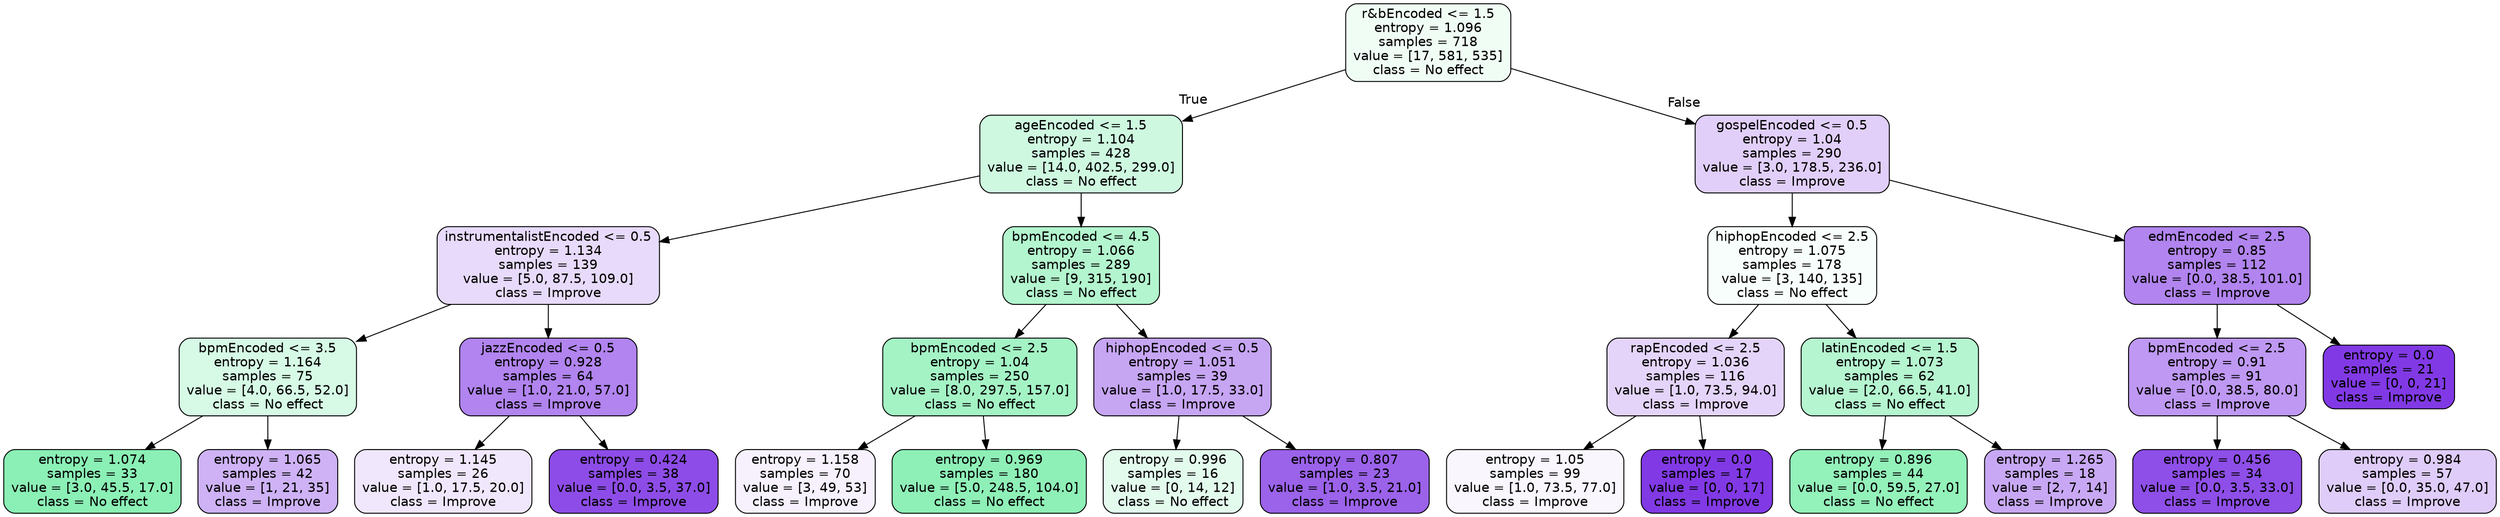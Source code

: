 digraph Tree {
node [shape=box, style="filled, rounded", color="black", fontname="helvetica"] ;
edge [fontname="helvetica"] ;
0 [label="r&bEncoded <= 1.5\nentropy = 1.096\nsamples = 718\nvalue = [17, 581, 535]\nclass = No effect", fillcolor="#f0fdf5"] ;
1 [label="ageEncoded <= 1.5\nentropy = 1.104\nsamples = 428\nvalue = [14.0, 402.5, 299.0]\nclass = No effect", fillcolor="#cef9e0"] ;
0 -> 1 [labeldistance=2.5, labelangle=45, headlabel="True"] ;
2 [label="instrumentalistEncoded <= 0.5\nentropy = 1.134\nsamples = 139\nvalue = [5.0, 87.5, 109.0]\nclass = Improve", fillcolor="#e7dafa"] ;
1 -> 2 ;
3 [label="bpmEncoded <= 3.5\nentropy = 1.164\nsamples = 75\nvalue = [4.0, 66.5, 52.0]\nclass = No effect", fillcolor="#d6fae5"] ;
2 -> 3 ;
4 [label="entropy = 1.074\nsamples = 33\nvalue = [3.0, 45.5, 17.0]\nclass = No effect", fillcolor="#8bf0b5"] ;
3 -> 4 ;
5 [label="entropy = 1.065\nsamples = 42\nvalue = [1, 21, 35]\nclass = Improve", fillcolor="#ceb2f5"] ;
3 -> 5 ;
6 [label="jazzEncoded <= 0.5\nentropy = 0.928\nsamples = 64\nvalue = [1.0, 21.0, 57.0]\nclass = Improve", fillcolor="#b184ef"] ;
2 -> 6 ;
7 [label="entropy = 1.145\nsamples = 26\nvalue = [1.0, 17.5, 20.0]\nclass = Improve", fillcolor="#f0e7fc"] ;
6 -> 7 ;
8 [label="entropy = 0.424\nsamples = 38\nvalue = [0.0, 3.5, 37.0]\nclass = Improve", fillcolor="#8d4ce7"] ;
6 -> 8 ;
9 [label="bpmEncoded <= 4.5\nentropy = 1.066\nsamples = 289\nvalue = [9, 315, 190]\nclass = No effect", fillcolor="#b3f5ce"] ;
1 -> 9 ;
10 [label="bpmEncoded <= 2.5\nentropy = 1.04\nsamples = 250\nvalue = [8.0, 297.5, 157.0]\nclass = No effect", fillcolor="#a4f3c5"] ;
9 -> 10 ;
11 [label="entropy = 1.158\nsamples = 70\nvalue = [3, 49, 53]\nclass = Improve", fillcolor="#f6f1fd"] ;
10 -> 11 ;
12 [label="entropy = 0.969\nsamples = 180\nvalue = [5.0, 248.5, 104.0]\nclass = No effect", fillcolor="#8ef0b7"] ;
10 -> 12 ;
13 [label="hiphopEncoded <= 0.5\nentropy = 1.051\nsamples = 39\nvalue = [1.0, 17.5, 33.0]\nclass = Improve", fillcolor="#c6a5f3"] ;
9 -> 13 ;
14 [label="entropy = 0.996\nsamples = 16\nvalue = [0, 14, 12]\nclass = No effect", fillcolor="#e3fbed"] ;
13 -> 14 ;
15 [label="entropy = 0.807\nsamples = 23\nvalue = [1.0, 3.5, 21.0]\nclass = Improve", fillcolor="#9b62ea"] ;
13 -> 15 ;
16 [label="gospelEncoded <= 0.5\nentropy = 1.04\nsamples = 290\nvalue = [3.0, 178.5, 236.0]\nclass = Improve", fillcolor="#e1cff9"] ;
0 -> 16 [labeldistance=2.5, labelangle=-45, headlabel="False"] ;
17 [label="hiphopEncoded <= 2.5\nentropy = 1.075\nsamples = 178\nvalue = [3, 140, 135]\nclass = No effect", fillcolor="#f8fefb"] ;
16 -> 17 ;
18 [label="rapEncoded <= 2.5\nentropy = 1.036\nsamples = 116\nvalue = [1.0, 73.5, 94.0]\nclass = Improve", fillcolor="#e4d4f9"] ;
17 -> 18 ;
19 [label="entropy = 1.05\nsamples = 99\nvalue = [1.0, 73.5, 77.0]\nclass = Improve", fillcolor="#f9f6fe"] ;
18 -> 19 ;
20 [label="entropy = 0.0\nsamples = 17\nvalue = [0, 0, 17]\nclass = Improve", fillcolor="#8139e5"] ;
18 -> 20 ;
21 [label="latinEncoded <= 1.5\nentropy = 1.073\nsamples = 62\nvalue = [2.0, 66.5, 41.0]\nclass = No effect", fillcolor="#b5f5d0"] ;
17 -> 21 ;
22 [label="entropy = 0.896\nsamples = 44\nvalue = [0.0, 59.5, 27.0]\nclass = No effect", fillcolor="#93f1ba"] ;
21 -> 22 ;
23 [label="entropy = 1.265\nsamples = 18\nvalue = [2, 7, 14]\nclass = Improve", fillcolor="#c8a8f4"] ;
21 -> 23 ;
24 [label="edmEncoded <= 2.5\nentropy = 0.85\nsamples = 112\nvalue = [0.0, 38.5, 101.0]\nclass = Improve", fillcolor="#b184ef"] ;
16 -> 24 ;
25 [label="bpmEncoded <= 2.5\nentropy = 0.91\nsamples = 91\nvalue = [0.0, 38.5, 80.0]\nclass = Improve", fillcolor="#be98f2"] ;
24 -> 25 ;
26 [label="entropy = 0.456\nsamples = 34\nvalue = [0.0, 3.5, 33.0]\nclass = Improve", fillcolor="#8e4ee8"] ;
25 -> 26 ;
27 [label="entropy = 0.984\nsamples = 57\nvalue = [0.0, 35.0, 47.0]\nclass = Improve", fillcolor="#dfccf8"] ;
25 -> 27 ;
28 [label="entropy = 0.0\nsamples = 21\nvalue = [0, 0, 21]\nclass = Improve", fillcolor="#8139e5"] ;
24 -> 28 ;
}